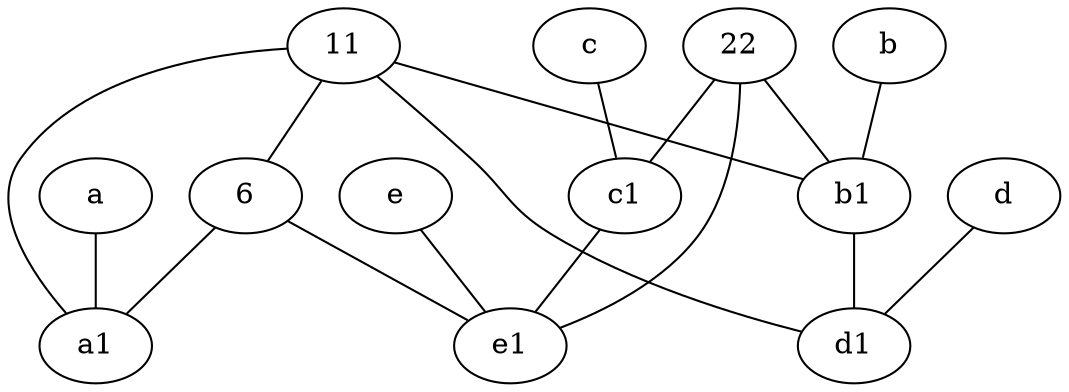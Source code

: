 graph {
	node [labelfontsize=50]
	a1 [labelfontsize=50 pos="8,3!"]
	d1 [labelfontsize=50 pos="3,5!"]
	6 [labelfontsize=50]
	c [labelfontsize=50 pos="4.5,2!"]
	a [labelfontsize=50 pos="8,2!"]
	b1 [labelfontsize=50 pos="9,4!"]
	d [labelfontsize=50 pos="2,5!"]
	22 [labelfontsize=50]
	11 [labelfontsize=50]
	b [labelfontsize=50 pos="10,4!"]
	e [labelfontsize=50 pos="7,9!"]
	c1 [labelfontsize=50 pos="4.5,3!"]
	e1 [labelfontsize=50 pos="7,7!"]
	a -- a1
	e -- e1
	6 -- a1
	d -- d1
	11 -- a1
	22 -- c1
	11 -- 6
	11 -- b1
	b -- b1
	6 -- e1
	c -- c1
	11 -- d1
	22 -- b1
	22 -- e1
	b1 -- d1
	c1 -- e1
}

